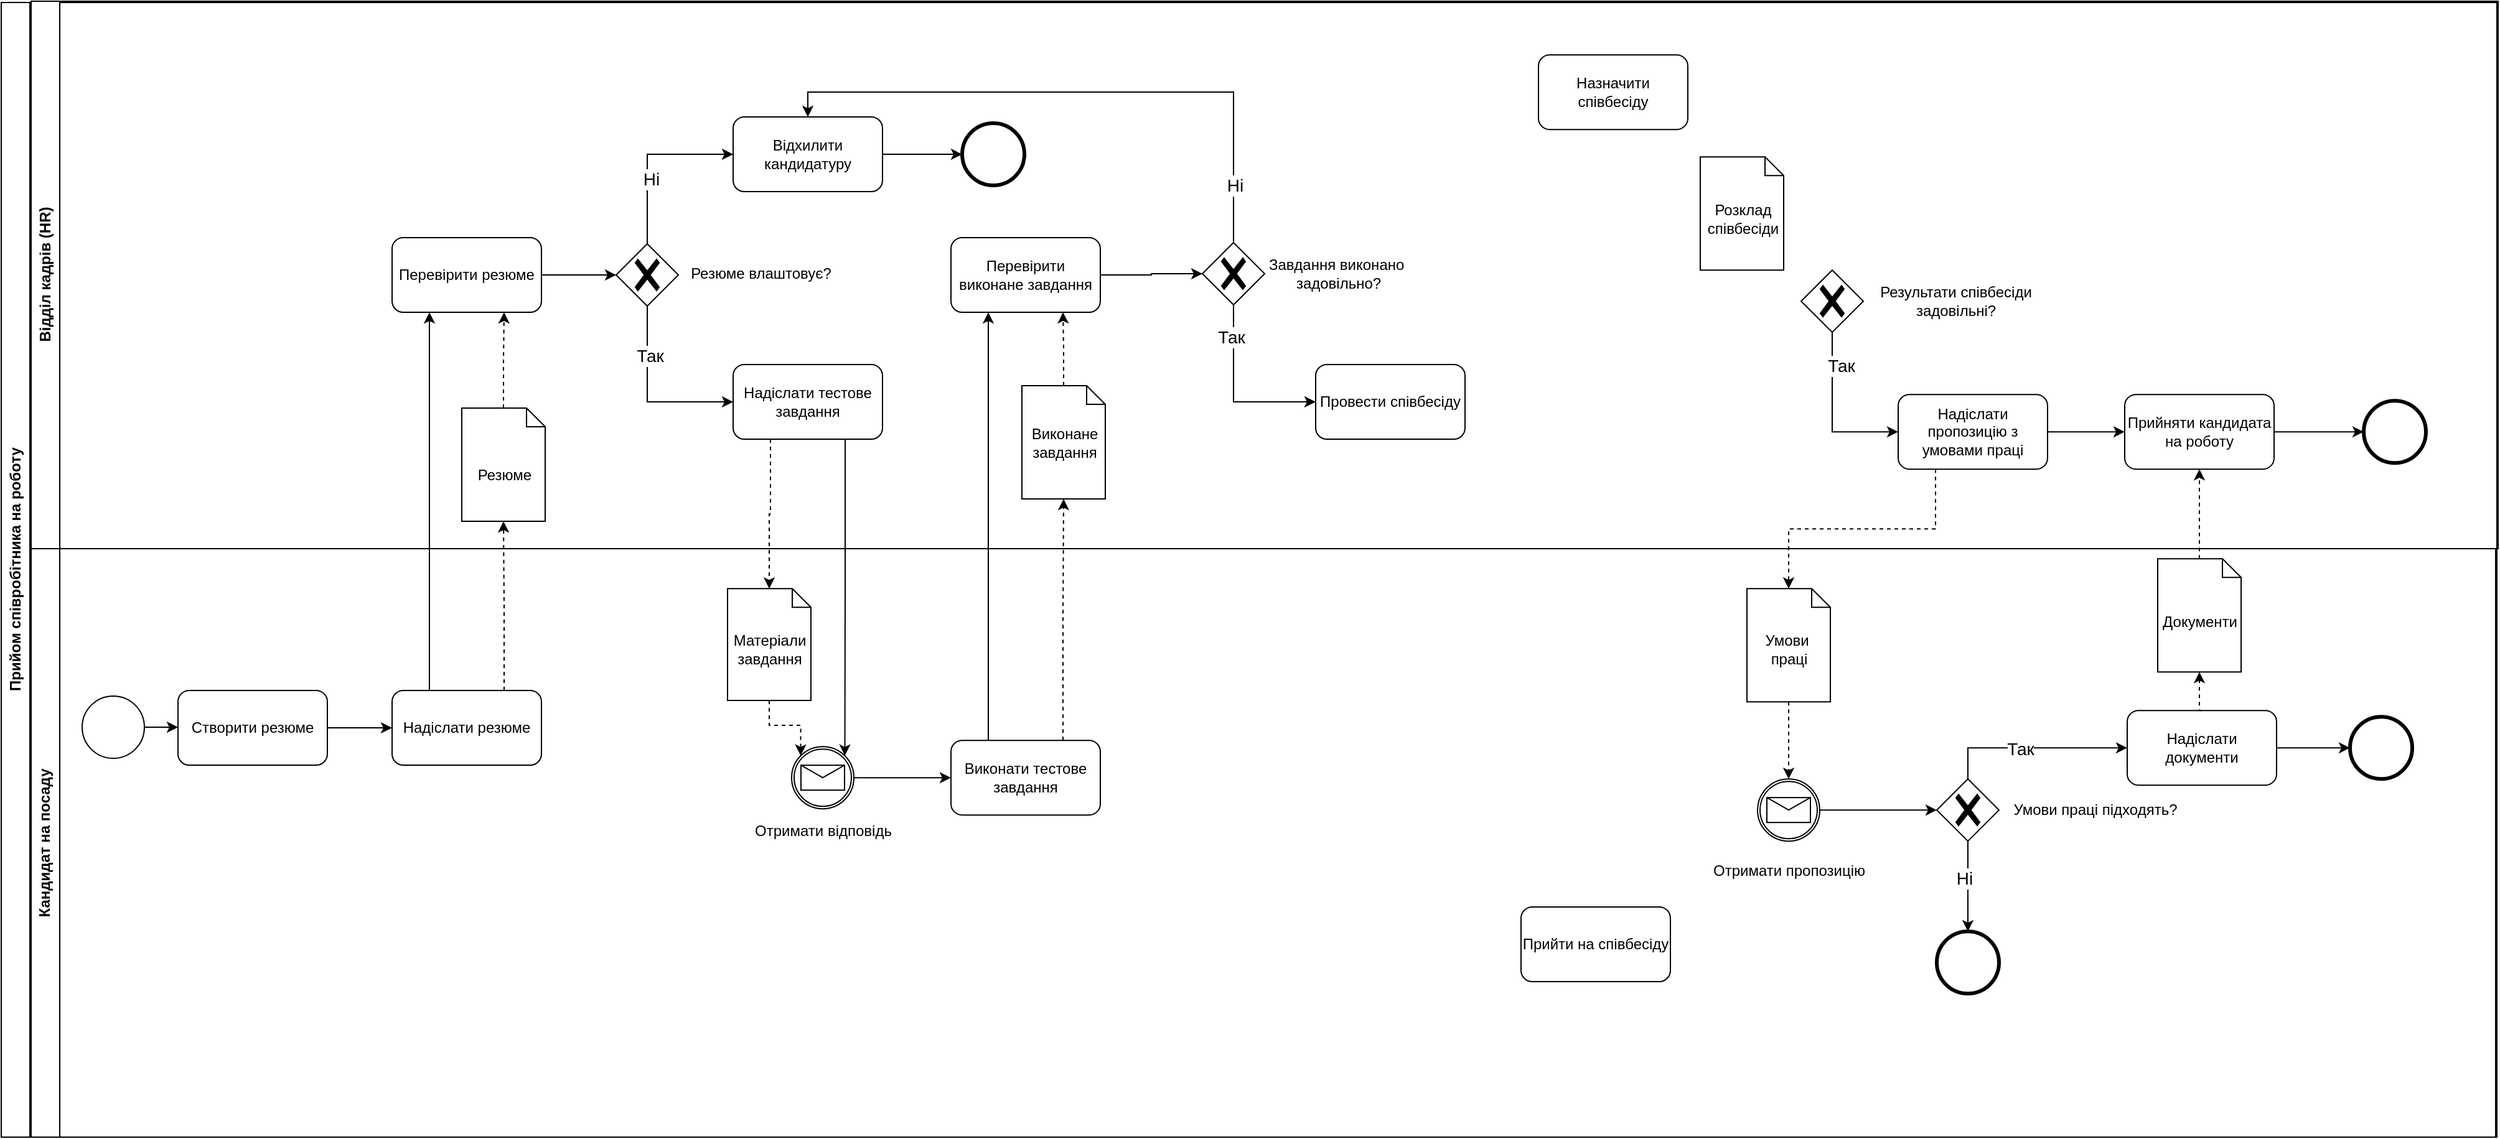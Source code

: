 <mxfile version="22.0.3" type="github">
  <diagram name="Страница — 1" id="HEkqbumlcw84zHXEJl8H">
    <mxGraphModel dx="2849" dy="1501" grid="0" gridSize="10" guides="1" tooltips="1" connect="1" arrows="1" fold="1" page="0" pageScale="1" pageWidth="827" pageHeight="1169" math="0" shadow="0">
      <root>
        <mxCell id="0" />
        <mxCell id="1" parent="0" />
        <mxCell id="XJhYYw2cQEGLfJjtBbyS-1" value="Прийом співробітника на роботу" style="swimlane;horizontal=0;whiteSpace=wrap;html=1;" parent="1" vertex="1">
          <mxGeometry x="-650" y="-185" width="2005" height="912" as="geometry" />
        </mxCell>
        <mxCell id="XJhYYw2cQEGLfJjtBbyS-4" value="Кандидат на посаду" style="swimlane;horizontal=0;whiteSpace=wrap;html=1;" parent="1" vertex="1">
          <mxGeometry x="-626" y="254" width="1980" height="473" as="geometry" />
        </mxCell>
        <mxCell id="1G5EOY4C8jy5DTyf7jeD-96" value="" style="shape=mxgraph.bpmn.data;labelPosition=center;verticalLabelPosition=bottom;align=center;verticalAlign=top;size=15;html=1;" parent="XJhYYw2cQEGLfJjtBbyS-4" vertex="1">
          <mxGeometry x="1378.5" y="32.09" width="67" height="91" as="geometry" />
        </mxCell>
        <mxCell id="1G5EOY4C8jy5DTyf7jeD-6" style="edgeStyle=orthogonalEdgeStyle;rounded=0;orthogonalLoop=1;jettySize=auto;html=1;exitX=1;exitY=0.5;exitDx=0;exitDy=0;exitPerimeter=0;entryX=0;entryY=0.5;entryDx=0;entryDy=0;" parent="XJhYYw2cQEGLfJjtBbyS-4" source="XJhYYw2cQEGLfJjtBbyS-43" target="1G5EOY4C8jy5DTyf7jeD-4" edge="1">
          <mxGeometry relative="1" as="geometry" />
        </mxCell>
        <mxCell id="XJhYYw2cQEGLfJjtBbyS-43" value="" style="points=[[0.145,0.145,0],[0.5,0,0],[0.855,0.145,0],[1,0.5,0],[0.855,0.855,0],[0.5,1,0],[0.145,0.855,0],[0,0.5,0]];shape=mxgraph.bpmn.event;html=1;verticalLabelPosition=bottom;labelBackgroundColor=#ffffff;verticalAlign=top;align=center;perimeter=ellipsePerimeter;outlineConnect=0;aspect=fixed;outline=standard;symbol=general;" parent="XJhYYw2cQEGLfJjtBbyS-4" vertex="1">
          <mxGeometry x="41" y="118.5" width="50" height="50" as="geometry" />
        </mxCell>
        <mxCell id="i3d9WlMV_aPhnrJHNZd--3" style="edgeStyle=orthogonalEdgeStyle;rounded=0;orthogonalLoop=1;jettySize=auto;html=1;exitX=1;exitY=0.5;exitDx=0;exitDy=0;entryX=0;entryY=0.5;entryDx=0;entryDy=0;" edge="1" parent="XJhYYw2cQEGLfJjtBbyS-4" source="1G5EOY4C8jy5DTyf7jeD-4" target="1G5EOY4C8jy5DTyf7jeD-5">
          <mxGeometry relative="1" as="geometry" />
        </mxCell>
        <mxCell id="1G5EOY4C8jy5DTyf7jeD-4" value="Створити резюме" style="rounded=1;whiteSpace=wrap;html=1;" parent="XJhYYw2cQEGLfJjtBbyS-4" vertex="1">
          <mxGeometry x="118" y="114.0" width="120" height="60" as="geometry" />
        </mxCell>
        <mxCell id="1G5EOY4C8jy5DTyf7jeD-5" value="Надіслати резюме" style="rounded=1;whiteSpace=wrap;html=1;" parent="XJhYYw2cQEGLfJjtBbyS-4" vertex="1">
          <mxGeometry x="290" y="114.0" width="120" height="60" as="geometry" />
        </mxCell>
        <mxCell id="1G5EOY4C8jy5DTyf7jeD-21" value="Прийти на співбесіду" style="rounded=1;whiteSpace=wrap;html=1;" parent="XJhYYw2cQEGLfJjtBbyS-4" vertex="1">
          <mxGeometry x="1197" y="288" width="120" height="60" as="geometry" />
        </mxCell>
        <mxCell id="1G5EOY4C8jy5DTyf7jeD-29" value="Виконати тестове завдання" style="rounded=1;whiteSpace=wrap;html=1;" parent="XJhYYw2cQEGLfJjtBbyS-4" vertex="1">
          <mxGeometry x="739" y="154.09" width="120" height="60" as="geometry" />
        </mxCell>
        <mxCell id="i3d9WlMV_aPhnrJHNZd--22" style="edgeStyle=orthogonalEdgeStyle;rounded=0;orthogonalLoop=1;jettySize=auto;html=1;exitX=1;exitY=0.5;exitDx=0;exitDy=0;exitPerimeter=0;entryX=0;entryY=0.5;entryDx=0;entryDy=0;" edge="1" parent="XJhYYw2cQEGLfJjtBbyS-4" source="1G5EOY4C8jy5DTyf7jeD-45" target="1G5EOY4C8jy5DTyf7jeD-29">
          <mxGeometry relative="1" as="geometry" />
        </mxCell>
        <mxCell id="1G5EOY4C8jy5DTyf7jeD-45" value="" style="points=[[0.145,0.145,0],[0.5,0,0],[0.855,0.145,0],[1,0.5,0],[0.855,0.855,0],[0.5,1,0],[0.145,0.855,0],[0,0.5,0]];shape=mxgraph.bpmn.event;html=1;verticalLabelPosition=bottom;labelBackgroundColor=#ffffff;verticalAlign=top;align=center;perimeter=ellipsePerimeter;outlineConnect=0;aspect=fixed;outline=catching;symbol=message;" parent="XJhYYw2cQEGLfJjtBbyS-4" vertex="1">
          <mxGeometry x="611" y="159.09" width="50" height="50" as="geometry" />
        </mxCell>
        <mxCell id="1G5EOY4C8jy5DTyf7jeD-55" value="" style="points=[[0.145,0.145,0],[0.5,0,0],[0.855,0.145,0],[1,0.5,0],[0.855,0.855,0],[0.5,1,0],[0.145,0.855,0],[0,0.5,0]];shape=mxgraph.bpmn.event;html=1;verticalLabelPosition=bottom;labelBackgroundColor=#ffffff;verticalAlign=top;align=center;perimeter=ellipsePerimeter;outlineConnect=0;aspect=fixed;outline=catching;symbol=message;" parent="XJhYYw2cQEGLfJjtBbyS-4" vertex="1">
          <mxGeometry x="1387" y="185.09" width="50" height="50" as="geometry" />
        </mxCell>
        <mxCell id="1G5EOY4C8jy5DTyf7jeD-66" style="edgeStyle=orthogonalEdgeStyle;rounded=0;orthogonalLoop=1;jettySize=auto;html=1;exitX=0.5;exitY=0;exitDx=0;exitDy=0;exitPerimeter=0;entryX=0;entryY=0.5;entryDx=0;entryDy=0;" parent="XJhYYw2cQEGLfJjtBbyS-4" source="1G5EOY4C8jy5DTyf7jeD-59" target="1G5EOY4C8jy5DTyf7jeD-65" edge="1">
          <mxGeometry relative="1" as="geometry" />
        </mxCell>
        <mxCell id="1G5EOY4C8jy5DTyf7jeD-103" value="&lt;font style=&quot;font-size: 14px;&quot;&gt;Так&lt;/font&gt;" style="edgeLabel;html=1;align=center;verticalAlign=middle;resizable=0;points=[];" parent="1G5EOY4C8jy5DTyf7jeD-66" vertex="1" connectable="0">
          <mxGeometry x="-0.132" y="-1" relative="1" as="geometry">
            <mxPoint as="offset" />
          </mxGeometry>
        </mxCell>
        <mxCell id="1G5EOY4C8jy5DTyf7jeD-59" value="" style="points=[[0.25,0.25,0],[0.5,0,0],[0.75,0.25,0],[1,0.5,0],[0.75,0.75,0],[0.5,1,0],[0.25,0.75,0],[0,0.5,0]];shape=mxgraph.bpmn.gateway2;html=1;verticalLabelPosition=bottom;labelBackgroundColor=#ffffff;verticalAlign=top;align=center;perimeter=rhombusPerimeter;outlineConnect=0;outline=none;symbol=none;gwType=exclusive;" parent="XJhYYw2cQEGLfJjtBbyS-4" vertex="1">
          <mxGeometry x="1531" y="185.09" width="50" height="50" as="geometry" />
        </mxCell>
        <mxCell id="1G5EOY4C8jy5DTyf7jeD-62" style="edgeStyle=orthogonalEdgeStyle;rounded=0;orthogonalLoop=1;jettySize=auto;html=1;exitX=1;exitY=0.5;exitDx=0;exitDy=0;exitPerimeter=0;entryX=0;entryY=0.5;entryDx=0;entryDy=0;entryPerimeter=0;" parent="XJhYYw2cQEGLfJjtBbyS-4" source="1G5EOY4C8jy5DTyf7jeD-55" target="1G5EOY4C8jy5DTyf7jeD-59" edge="1">
          <mxGeometry relative="1" as="geometry" />
        </mxCell>
        <mxCell id="1G5EOY4C8jy5DTyf7jeD-63" value="" style="points=[[0.145,0.145,0],[0.5,0,0],[0.855,0.145,0],[1,0.5,0],[0.855,0.855,0],[0.5,1,0],[0.145,0.855,0],[0,0.5,0]];shape=mxgraph.bpmn.event;html=1;verticalLabelPosition=bottom;labelBackgroundColor=#ffffff;verticalAlign=top;align=center;perimeter=ellipsePerimeter;outlineConnect=0;aspect=fixed;outline=end;symbol=terminate2;" parent="XJhYYw2cQEGLfJjtBbyS-4" vertex="1">
          <mxGeometry x="1531" y="307.59" width="50" height="50" as="geometry" />
        </mxCell>
        <mxCell id="1G5EOY4C8jy5DTyf7jeD-64" style="edgeStyle=orthogonalEdgeStyle;rounded=0;orthogonalLoop=1;jettySize=auto;html=1;exitX=0.5;exitY=1;exitDx=0;exitDy=0;exitPerimeter=0;entryX=0.5;entryY=0;entryDx=0;entryDy=0;entryPerimeter=0;" parent="XJhYYw2cQEGLfJjtBbyS-4" source="1G5EOY4C8jy5DTyf7jeD-59" target="1G5EOY4C8jy5DTyf7jeD-63" edge="1">
          <mxGeometry relative="1" as="geometry" />
        </mxCell>
        <mxCell id="1G5EOY4C8jy5DTyf7jeD-104" value="&lt;font style=&quot;font-size: 14px;&quot;&gt;Ні&lt;/font&gt;" style="edgeLabel;html=1;align=center;verticalAlign=middle;resizable=0;points=[];" parent="1G5EOY4C8jy5DTyf7jeD-64" vertex="1" connectable="0">
          <mxGeometry x="-0.181" y="-3" relative="1" as="geometry">
            <mxPoint as="offset" />
          </mxGeometry>
        </mxCell>
        <mxCell id="1G5EOY4C8jy5DTyf7jeD-65" value="Надіслати документи" style="rounded=1;whiteSpace=wrap;html=1;" parent="XJhYYw2cQEGLfJjtBbyS-4" vertex="1">
          <mxGeometry x="1684" y="130.09" width="120" height="60" as="geometry" />
        </mxCell>
        <mxCell id="1G5EOY4C8jy5DTyf7jeD-68" value="" style="points=[[0.145,0.145,0],[0.5,0,0],[0.855,0.145,0],[1,0.5,0],[0.855,0.855,0],[0.5,1,0],[0.145,0.855,0],[0,0.5,0]];shape=mxgraph.bpmn.event;html=1;verticalLabelPosition=bottom;labelBackgroundColor=#ffffff;verticalAlign=top;align=center;perimeter=ellipsePerimeter;outlineConnect=0;aspect=fixed;outline=end;symbol=terminate2;" parent="XJhYYw2cQEGLfJjtBbyS-4" vertex="1">
          <mxGeometry x="1863" y="135.09" width="50" height="50" as="geometry" />
        </mxCell>
        <mxCell id="1G5EOY4C8jy5DTyf7jeD-69" style="edgeStyle=orthogonalEdgeStyle;rounded=0;orthogonalLoop=1;jettySize=auto;html=1;exitX=1;exitY=0.5;exitDx=0;exitDy=0;entryX=0;entryY=0.5;entryDx=0;entryDy=0;entryPerimeter=0;" parent="XJhYYw2cQEGLfJjtBbyS-4" source="1G5EOY4C8jy5DTyf7jeD-65" target="1G5EOY4C8jy5DTyf7jeD-68" edge="1">
          <mxGeometry relative="1" as="geometry" />
        </mxCell>
        <mxCell id="1G5EOY4C8jy5DTyf7jeD-79" value="" style="shape=mxgraph.bpmn.data;labelPosition=center;verticalLabelPosition=bottom;align=center;verticalAlign=top;size=15;html=1;" parent="XJhYYw2cQEGLfJjtBbyS-4" vertex="1">
          <mxGeometry x="559.5" y="32.09" width="67" height="89.91" as="geometry" />
        </mxCell>
        <mxCell id="1G5EOY4C8jy5DTyf7jeD-80" value="Матеріали&lt;br&gt;завдання" style="text;html=1;align=center;verticalAlign=middle;resizable=0;points=[];autosize=1;strokeColor=none;fillColor=none;" parent="XJhYYw2cQEGLfJjtBbyS-4" vertex="1">
          <mxGeometry x="555" y="60.09" width="76" height="41" as="geometry" />
        </mxCell>
        <mxCell id="1G5EOY4C8jy5DTyf7jeD-93" value="Отримати відповідь" style="text;html=1;align=center;verticalAlign=middle;resizable=0;points=[];autosize=1;strokeColor=none;fillColor=none;" parent="XJhYYw2cQEGLfJjtBbyS-4" vertex="1">
          <mxGeometry x="572" y="214.09" width="128" height="26" as="geometry" />
        </mxCell>
        <mxCell id="1G5EOY4C8jy5DTyf7jeD-94" value="Отримати пропозицію" style="text;html=1;align=center;verticalAlign=middle;resizable=0;points=[];autosize=1;strokeColor=none;fillColor=none;" parent="XJhYYw2cQEGLfJjtBbyS-4" vertex="1">
          <mxGeometry x="1342" y="246.09" width="140" height="26" as="geometry" />
        </mxCell>
        <mxCell id="1G5EOY4C8jy5DTyf7jeD-102" value="Умови праці підходять?" style="text;html=1;align=center;verticalAlign=middle;resizable=0;points=[];autosize=1;strokeColor=none;fillColor=none;" parent="XJhYYw2cQEGLfJjtBbyS-4" vertex="1">
          <mxGeometry x="1583" y="197.09" width="150" height="26" as="geometry" />
        </mxCell>
        <mxCell id="1G5EOY4C8jy5DTyf7jeD-105" value="" style="shape=mxgraph.bpmn.data;labelPosition=center;verticalLabelPosition=bottom;align=center;verticalAlign=top;size=15;html=1;" parent="XJhYYw2cQEGLfJjtBbyS-4" vertex="1">
          <mxGeometry x="1708.5" y="8.09" width="67" height="91" as="geometry" />
        </mxCell>
        <mxCell id="1G5EOY4C8jy5DTyf7jeD-106" value="Документи" style="text;html=1;align=center;verticalAlign=middle;resizable=0;points=[];autosize=1;strokeColor=none;fillColor=none;" parent="XJhYYw2cQEGLfJjtBbyS-4" vertex="1">
          <mxGeometry x="1703" y="46.09" width="78" height="26" as="geometry" />
        </mxCell>
        <mxCell id="1G5EOY4C8jy5DTyf7jeD-97" value="Умови&amp;nbsp;&lt;br&gt;праці" style="text;html=1;align=center;verticalAlign=middle;resizable=0;points=[];autosize=1;strokeColor=none;fillColor=none;" parent="XJhYYw2cQEGLfJjtBbyS-4" vertex="1">
          <mxGeometry x="1384" y="60.09" width="56" height="41" as="geometry" />
        </mxCell>
        <mxCell id="O-BT7OIUedMXm94LAa7s-12" style="edgeStyle=orthogonalEdgeStyle;rounded=0;orthogonalLoop=1;jettySize=auto;html=1;exitX=0.5;exitY=1;exitDx=0;exitDy=0;exitPerimeter=0;entryX=0.5;entryY=0;entryDx=0;entryDy=0;entryPerimeter=0;dashed=1;" parent="XJhYYw2cQEGLfJjtBbyS-4" source="1G5EOY4C8jy5DTyf7jeD-96" target="1G5EOY4C8jy5DTyf7jeD-55" edge="1">
          <mxGeometry relative="1" as="geometry" />
        </mxCell>
        <mxCell id="O-BT7OIUedMXm94LAa7s-13" style="edgeStyle=orthogonalEdgeStyle;rounded=0;orthogonalLoop=1;jettySize=auto;html=1;exitX=0.5;exitY=0;exitDx=0;exitDy=0;entryX=0.5;entryY=1;entryDx=0;entryDy=0;entryPerimeter=0;dashed=1;" parent="XJhYYw2cQEGLfJjtBbyS-4" source="1G5EOY4C8jy5DTyf7jeD-65" target="1G5EOY4C8jy5DTyf7jeD-105" edge="1">
          <mxGeometry relative="1" as="geometry" />
        </mxCell>
        <mxCell id="i3d9WlMV_aPhnrJHNZd--19" style="edgeStyle=orthogonalEdgeStyle;rounded=0;orthogonalLoop=1;jettySize=auto;html=1;exitX=0.5;exitY=1;exitDx=0;exitDy=0;exitPerimeter=0;entryX=0.145;entryY=0.145;entryDx=0;entryDy=0;entryPerimeter=0;dashed=1;" edge="1" parent="XJhYYw2cQEGLfJjtBbyS-4" source="1G5EOY4C8jy5DTyf7jeD-79" target="1G5EOY4C8jy5DTyf7jeD-45">
          <mxGeometry relative="1" as="geometry" />
        </mxCell>
        <mxCell id="1G5EOY4C8jy5DTyf7jeD-3" value="Відділ кадрів (HR)" style="swimlane;horizontal=0;whiteSpace=wrap;html=1;" parent="1" vertex="1">
          <mxGeometry x="-626" y="-186" width="1982" height="440" as="geometry" />
        </mxCell>
        <mxCell id="1G5EOY4C8jy5DTyf7jeD-12" value="Перевірити резюме" style="rounded=1;whiteSpace=wrap;html=1;" parent="1G5EOY4C8jy5DTyf7jeD-3" vertex="1">
          <mxGeometry x="290" y="190" width="120" height="60" as="geometry" />
        </mxCell>
        <mxCell id="1G5EOY4C8jy5DTyf7jeD-18" style="edgeStyle=orthogonalEdgeStyle;rounded=0;orthogonalLoop=1;jettySize=auto;html=1;entryX=0;entryY=0.5;entryDx=0;entryDy=0;exitX=0.5;exitY=0;exitDx=0;exitDy=0;exitPerimeter=0;" parent="1G5EOY4C8jy5DTyf7jeD-3" source="1G5EOY4C8jy5DTyf7jeD-14" target="1G5EOY4C8jy5DTyf7jeD-17" edge="1">
          <mxGeometry relative="1" as="geometry">
            <mxPoint x="566" y="279.0" as="targetPoint" />
          </mxGeometry>
        </mxCell>
        <mxCell id="1G5EOY4C8jy5DTyf7jeD-86" value="&lt;font style=&quot;font-size: 14px;&quot;&gt;Ні&lt;/font&gt;" style="edgeLabel;html=1;align=center;verticalAlign=middle;resizable=0;points=[];" parent="1G5EOY4C8jy5DTyf7jeD-18" vertex="1" connectable="0">
          <mxGeometry x="-0.26" y="-3" relative="1" as="geometry">
            <mxPoint as="offset" />
          </mxGeometry>
        </mxCell>
        <mxCell id="i3d9WlMV_aPhnrJHNZd--16" style="edgeStyle=orthogonalEdgeStyle;rounded=0;orthogonalLoop=1;jettySize=auto;html=1;exitX=0.5;exitY=1;exitDx=0;exitDy=0;exitPerimeter=0;entryX=0;entryY=0.5;entryDx=0;entryDy=0;" edge="1" parent="1G5EOY4C8jy5DTyf7jeD-3" source="1G5EOY4C8jy5DTyf7jeD-14" target="1G5EOY4C8jy5DTyf7jeD-28">
          <mxGeometry relative="1" as="geometry" />
        </mxCell>
        <mxCell id="i3d9WlMV_aPhnrJHNZd--18" value="&lt;font style=&quot;font-size: 14px;&quot;&gt;Так&lt;/font&gt;" style="edgeLabel;html=1;align=center;verticalAlign=middle;resizable=0;points=[];" vertex="1" connectable="0" parent="i3d9WlMV_aPhnrJHNZd--16">
          <mxGeometry x="-0.456" y="2" relative="1" as="geometry">
            <mxPoint as="offset" />
          </mxGeometry>
        </mxCell>
        <mxCell id="1G5EOY4C8jy5DTyf7jeD-14" value="" style="points=[[0.25,0.25,0],[0.5,0,0],[0.75,0.25,0],[1,0.5,0],[0.75,0.75,0],[0.5,1,0],[0.25,0.75,0],[0,0.5,0]];shape=mxgraph.bpmn.gateway2;html=1;verticalLabelPosition=bottom;labelBackgroundColor=#ffffff;verticalAlign=top;align=center;perimeter=rhombusPerimeter;outlineConnect=0;outline=none;symbol=none;gwType=exclusive;" parent="1G5EOY4C8jy5DTyf7jeD-3" vertex="1">
          <mxGeometry x="470" y="195" width="50" height="50" as="geometry" />
        </mxCell>
        <mxCell id="1G5EOY4C8jy5DTyf7jeD-17" value="Відхилити кандидатуру" style="rounded=1;whiteSpace=wrap;html=1;" parent="1G5EOY4C8jy5DTyf7jeD-3" vertex="1">
          <mxGeometry x="564" y="93" width="120" height="60" as="geometry" />
        </mxCell>
        <mxCell id="1G5EOY4C8jy5DTyf7jeD-19" value="Назначити співбесіду" style="rounded=1;whiteSpace=wrap;html=1;" parent="1G5EOY4C8jy5DTyf7jeD-3" vertex="1">
          <mxGeometry x="1211" y="43.09" width="120" height="60" as="geometry" />
        </mxCell>
        <mxCell id="1G5EOY4C8jy5DTyf7jeD-27" value="Провести співбесіду" style="rounded=1;whiteSpace=wrap;html=1;" parent="1G5EOY4C8jy5DTyf7jeD-3" vertex="1">
          <mxGeometry x="1032" y="292.0" width="120" height="60" as="geometry" />
        </mxCell>
        <mxCell id="1G5EOY4C8jy5DTyf7jeD-28" value="Надіслати тестове завдання" style="rounded=1;whiteSpace=wrap;html=1;" parent="1G5EOY4C8jy5DTyf7jeD-3" vertex="1">
          <mxGeometry x="564" y="292.0" width="120" height="60" as="geometry" />
        </mxCell>
        <mxCell id="O-BT7OIUedMXm94LAa7s-10" style="edgeStyle=orthogonalEdgeStyle;rounded=0;orthogonalLoop=1;jettySize=auto;html=1;exitX=0.5;exitY=1;exitDx=0;exitDy=0;exitPerimeter=0;entryX=0;entryY=0.5;entryDx=0;entryDy=0;" parent="1G5EOY4C8jy5DTyf7jeD-3" source="1G5EOY4C8jy5DTyf7jeD-36" target="1G5EOY4C8jy5DTyf7jeD-39" edge="1">
          <mxGeometry relative="1" as="geometry">
            <mxPoint x="1485" y="241.09" as="targetPoint" />
          </mxGeometry>
        </mxCell>
        <mxCell id="O-BT7OIUedMXm94LAa7s-19" value="&lt;font style=&quot;font-size: 14px;&quot;&gt;Так&lt;/font&gt;" style="edgeLabel;html=1;align=center;verticalAlign=middle;resizable=0;points=[];" parent="O-BT7OIUedMXm94LAa7s-10" vertex="1" connectable="0">
          <mxGeometry x="-0.596" y="7" relative="1" as="geometry">
            <mxPoint as="offset" />
          </mxGeometry>
        </mxCell>
        <mxCell id="1G5EOY4C8jy5DTyf7jeD-36" value="" style="points=[[0.25,0.25,0],[0.5,0,0],[0.75,0.25,0],[1,0.5,0],[0.75,0.75,0],[0.5,1,0],[0.25,0.75,0],[0,0.5,0]];shape=mxgraph.bpmn.gateway2;html=1;verticalLabelPosition=bottom;labelBackgroundColor=#ffffff;verticalAlign=top;align=center;perimeter=rhombusPerimeter;outlineConnect=0;outline=none;symbol=none;gwType=exclusive;" parent="1G5EOY4C8jy5DTyf7jeD-3" vertex="1">
          <mxGeometry x="1422" y="216.09" width="50" height="50" as="geometry" />
        </mxCell>
        <mxCell id="1G5EOY4C8jy5DTyf7jeD-61" style="edgeStyle=orthogonalEdgeStyle;rounded=0;orthogonalLoop=1;jettySize=auto;html=1;exitX=1;exitY=0.5;exitDx=0;exitDy=0;entryX=0;entryY=0.5;entryDx=0;entryDy=0;" parent="1G5EOY4C8jy5DTyf7jeD-3" source="1G5EOY4C8jy5DTyf7jeD-39" target="1G5EOY4C8jy5DTyf7jeD-60" edge="1">
          <mxGeometry relative="1" as="geometry" />
        </mxCell>
        <mxCell id="1G5EOY4C8jy5DTyf7jeD-39" value="Надіслати пропозицію з умовами праці" style="rounded=1;whiteSpace=wrap;html=1;" parent="1G5EOY4C8jy5DTyf7jeD-3" vertex="1">
          <mxGeometry x="1500" y="316.09" width="120" height="60" as="geometry" />
        </mxCell>
        <mxCell id="O-BT7OIUedMXm94LAa7s-8" style="edgeStyle=orthogonalEdgeStyle;rounded=0;orthogonalLoop=1;jettySize=auto;html=1;exitX=1;exitY=0.5;exitDx=0;exitDy=0;entryX=0;entryY=0.5;entryDx=0;entryDy=0;entryPerimeter=0;" parent="1G5EOY4C8jy5DTyf7jeD-3" source="1G5EOY4C8jy5DTyf7jeD-60" target="O-BT7OIUedMXm94LAa7s-9" edge="1">
          <mxGeometry relative="1" as="geometry">
            <mxPoint x="1955" y="240.09" as="targetPoint" />
          </mxGeometry>
        </mxCell>
        <mxCell id="1G5EOY4C8jy5DTyf7jeD-60" value="Прийняти кандидата на роботу" style="rounded=1;whiteSpace=wrap;html=1;" parent="1G5EOY4C8jy5DTyf7jeD-3" vertex="1">
          <mxGeometry x="1682" y="316.09" width="120" height="60" as="geometry" />
        </mxCell>
        <mxCell id="1G5EOY4C8jy5DTyf7jeD-85" value="Резюме влаштовує?" style="text;html=1;align=center;verticalAlign=middle;resizable=0;points=[];autosize=1;strokeColor=none;fillColor=none;" parent="1G5EOY4C8jy5DTyf7jeD-3" vertex="1">
          <mxGeometry x="520" y="206" width="131" height="26" as="geometry" />
        </mxCell>
        <mxCell id="1G5EOY4C8jy5DTyf7jeD-108" value="Результати співбесіди&lt;br&gt;задовільні?" style="text;html=1;align=center;verticalAlign=middle;resizable=0;points=[];autosize=1;strokeColor=none;fillColor=none;" parent="1G5EOY4C8jy5DTyf7jeD-3" vertex="1">
          <mxGeometry x="1476" y="220.59" width="140" height="41" as="geometry" />
        </mxCell>
        <mxCell id="O-BT7OIUedMXm94LAa7s-9" value="" style="points=[[0.145,0.145,0],[0.5,0,0],[0.855,0.145,0],[1,0.5,0],[0.855,0.855,0],[0.5,1,0],[0.145,0.855,0],[0,0.5,0]];shape=mxgraph.bpmn.event;html=1;verticalLabelPosition=bottom;labelBackgroundColor=#ffffff;verticalAlign=top;align=center;perimeter=ellipsePerimeter;outlineConnect=0;aspect=fixed;outline=end;symbol=terminate2;" parent="1G5EOY4C8jy5DTyf7jeD-3" vertex="1">
          <mxGeometry x="1874" y="321.09" width="50" height="50" as="geometry" />
        </mxCell>
        <mxCell id="i3d9WlMV_aPhnrJHNZd--5" style="edgeStyle=orthogonalEdgeStyle;rounded=0;orthogonalLoop=1;jettySize=auto;html=1;exitX=0.5;exitY=0;exitDx=0;exitDy=0;exitPerimeter=0;entryX=0.75;entryY=1;entryDx=0;entryDy=0;dashed=1;" edge="1" parent="1G5EOY4C8jy5DTyf7jeD-3" source="1G5EOY4C8jy5DTyf7jeD-16" target="1G5EOY4C8jy5DTyf7jeD-12">
          <mxGeometry relative="1" as="geometry" />
        </mxCell>
        <mxCell id="1G5EOY4C8jy5DTyf7jeD-16" value="" style="shape=mxgraph.bpmn.data;labelPosition=center;verticalLabelPosition=bottom;align=center;verticalAlign=top;size=15;html=1;" parent="1G5EOY4C8jy5DTyf7jeD-3" vertex="1">
          <mxGeometry x="346" y="327" width="67" height="91" as="geometry" />
        </mxCell>
        <mxCell id="1G5EOY4C8jy5DTyf7jeD-70" value="Резюме" style="text;html=1;align=center;verticalAlign=middle;resizable=0;points=[];autosize=1;strokeColor=none;fillColor=none;" parent="1G5EOY4C8jy5DTyf7jeD-3" vertex="1">
          <mxGeometry x="349" y="367.5" width="61" height="26" as="geometry" />
        </mxCell>
        <mxCell id="i3d9WlMV_aPhnrJHNZd--8" style="edgeStyle=orthogonalEdgeStyle;rounded=0;orthogonalLoop=1;jettySize=auto;html=1;exitX=1;exitY=0.5;exitDx=0;exitDy=0;entryX=0;entryY=0.5;entryDx=0;entryDy=0;entryPerimeter=0;" edge="1" parent="1G5EOY4C8jy5DTyf7jeD-3" source="1G5EOY4C8jy5DTyf7jeD-12" target="1G5EOY4C8jy5DTyf7jeD-14">
          <mxGeometry relative="1" as="geometry" />
        </mxCell>
        <mxCell id="i3d9WlMV_aPhnrJHNZd--9" value="" style="points=[[0.145,0.145,0],[0.5,0,0],[0.855,0.145,0],[1,0.5,0],[0.855,0.855,0],[0.5,1,0],[0.145,0.855,0],[0,0.5,0]];shape=mxgraph.bpmn.event;html=1;verticalLabelPosition=bottom;labelBackgroundColor=#ffffff;verticalAlign=top;align=center;perimeter=ellipsePerimeter;outlineConnect=0;aspect=fixed;outline=end;symbol=terminate2;" vertex="1" parent="1G5EOY4C8jy5DTyf7jeD-3">
          <mxGeometry x="748" y="98" width="50" height="50" as="geometry" />
        </mxCell>
        <mxCell id="i3d9WlMV_aPhnrJHNZd--10" style="edgeStyle=orthogonalEdgeStyle;rounded=0;orthogonalLoop=1;jettySize=auto;html=1;exitX=1;exitY=0.5;exitDx=0;exitDy=0;entryX=0;entryY=0.5;entryDx=0;entryDy=0;entryPerimeter=0;" edge="1" parent="1G5EOY4C8jy5DTyf7jeD-3" source="1G5EOY4C8jy5DTyf7jeD-17" target="i3d9WlMV_aPhnrJHNZd--9">
          <mxGeometry relative="1" as="geometry" />
        </mxCell>
        <mxCell id="1G5EOY4C8jy5DTyf7jeD-72" value="" style="shape=mxgraph.bpmn.data;labelPosition=center;verticalLabelPosition=bottom;align=center;verticalAlign=top;size=15;html=1;" parent="1G5EOY4C8jy5DTyf7jeD-3" vertex="1">
          <mxGeometry x="1341" y="125.09" width="67" height="91" as="geometry" />
        </mxCell>
        <mxCell id="1G5EOY4C8jy5DTyf7jeD-73" value="Розклад&lt;br&gt;співбесіди" style="text;html=1;align=center;verticalAlign=middle;resizable=0;points=[];autosize=1;strokeColor=none;fillColor=none;" parent="1G5EOY4C8jy5DTyf7jeD-3" vertex="1">
          <mxGeometry x="1337" y="154.09" width="75" height="41" as="geometry" />
        </mxCell>
        <mxCell id="i3d9WlMV_aPhnrJHNZd--23" value="Перевірити виконане завдання" style="rounded=1;whiteSpace=wrap;html=1;" vertex="1" parent="1G5EOY4C8jy5DTyf7jeD-3">
          <mxGeometry x="739" y="190" width="120" height="60" as="geometry" />
        </mxCell>
        <mxCell id="i3d9WlMV_aPhnrJHNZd--26" style="edgeStyle=orthogonalEdgeStyle;rounded=0;orthogonalLoop=1;jettySize=auto;html=1;exitX=0.5;exitY=0;exitDx=0;exitDy=0;exitPerimeter=0;entryX=0.75;entryY=1;entryDx=0;entryDy=0;dashed=1;" edge="1" parent="1G5EOY4C8jy5DTyf7jeD-3" source="1G5EOY4C8jy5DTyf7jeD-82" target="i3d9WlMV_aPhnrJHNZd--23">
          <mxGeometry relative="1" as="geometry" />
        </mxCell>
        <mxCell id="1G5EOY4C8jy5DTyf7jeD-82" value="" style="shape=mxgraph.bpmn.data;labelPosition=center;verticalLabelPosition=bottom;align=center;verticalAlign=top;size=15;html=1;" parent="1G5EOY4C8jy5DTyf7jeD-3" vertex="1">
          <mxGeometry x="796" y="309" width="67" height="91" as="geometry" />
        </mxCell>
        <mxCell id="1G5EOY4C8jy5DTyf7jeD-83" value="Виконане&lt;br&gt;завдання" style="text;html=1;align=center;verticalAlign=middle;resizable=0;points=[];autosize=1;strokeColor=none;fillColor=none;" parent="1G5EOY4C8jy5DTyf7jeD-3" vertex="1">
          <mxGeometry x="794" y="334" width="71" height="41" as="geometry" />
        </mxCell>
        <mxCell id="i3d9WlMV_aPhnrJHNZd--30" style="edgeStyle=orthogonalEdgeStyle;rounded=0;orthogonalLoop=1;jettySize=auto;html=1;exitX=0.5;exitY=0;exitDx=0;exitDy=0;exitPerimeter=0;entryX=0.5;entryY=0;entryDx=0;entryDy=0;" edge="1" parent="1G5EOY4C8jy5DTyf7jeD-3" source="i3d9WlMV_aPhnrJHNZd--27" target="1G5EOY4C8jy5DTyf7jeD-17">
          <mxGeometry relative="1" as="geometry" />
        </mxCell>
        <mxCell id="i3d9WlMV_aPhnrJHNZd--31" value="&lt;font style=&quot;font-size: 14px;&quot;&gt;Ні&lt;/font&gt;" style="edgeLabel;html=1;align=center;verticalAlign=middle;resizable=0;points=[];" vertex="1" connectable="0" parent="i3d9WlMV_aPhnrJHNZd--30">
          <mxGeometry x="-0.809" y="-1" relative="1" as="geometry">
            <mxPoint as="offset" />
          </mxGeometry>
        </mxCell>
        <mxCell id="i3d9WlMV_aPhnrJHNZd--32" style="edgeStyle=orthogonalEdgeStyle;rounded=0;orthogonalLoop=1;jettySize=auto;html=1;exitX=0.5;exitY=1;exitDx=0;exitDy=0;exitPerimeter=0;entryX=0;entryY=0.5;entryDx=0;entryDy=0;" edge="1" parent="1G5EOY4C8jy5DTyf7jeD-3" source="i3d9WlMV_aPhnrJHNZd--27" target="1G5EOY4C8jy5DTyf7jeD-27">
          <mxGeometry relative="1" as="geometry" />
        </mxCell>
        <mxCell id="i3d9WlMV_aPhnrJHNZd--33" value="&lt;font style=&quot;font-size: 14px;&quot;&gt;Так&lt;/font&gt;" style="edgeLabel;html=1;align=center;verticalAlign=middle;resizable=0;points=[];" vertex="1" connectable="0" parent="i3d9WlMV_aPhnrJHNZd--32">
          <mxGeometry x="-0.64" y="-2" relative="1" as="geometry">
            <mxPoint as="offset" />
          </mxGeometry>
        </mxCell>
        <mxCell id="i3d9WlMV_aPhnrJHNZd--27" value="" style="points=[[0.25,0.25,0],[0.5,0,0],[0.75,0.25,0],[1,0.5,0],[0.75,0.75,0],[0.5,1,0],[0.25,0.75,0],[0,0.5,0]];shape=mxgraph.bpmn.gateway2;html=1;verticalLabelPosition=bottom;labelBackgroundColor=#ffffff;verticalAlign=top;align=center;perimeter=rhombusPerimeter;outlineConnect=0;outline=none;symbol=none;gwType=exclusive;" vertex="1" parent="1G5EOY4C8jy5DTyf7jeD-3">
          <mxGeometry x="941" y="194" width="50" height="50" as="geometry" />
        </mxCell>
        <mxCell id="i3d9WlMV_aPhnrJHNZd--28" style="edgeStyle=orthogonalEdgeStyle;rounded=0;orthogonalLoop=1;jettySize=auto;html=1;exitX=1;exitY=0.5;exitDx=0;exitDy=0;entryX=0;entryY=0.5;entryDx=0;entryDy=0;entryPerimeter=0;" edge="1" parent="1G5EOY4C8jy5DTyf7jeD-3" source="i3d9WlMV_aPhnrJHNZd--23" target="i3d9WlMV_aPhnrJHNZd--27">
          <mxGeometry relative="1" as="geometry" />
        </mxCell>
        <mxCell id="i3d9WlMV_aPhnrJHNZd--29" value="Завдання виконано&amp;nbsp;&lt;br&gt;задовільно?" style="text;html=1;align=center;verticalAlign=middle;resizable=0;points=[];autosize=1;strokeColor=none;fillColor=none;" vertex="1" parent="1G5EOY4C8jy5DTyf7jeD-3">
          <mxGeometry x="985" y="198.5" width="130" height="41" as="geometry" />
        </mxCell>
        <mxCell id="O-BT7OIUedMXm94LAa7s-11" style="edgeStyle=orthogonalEdgeStyle;rounded=0;orthogonalLoop=1;jettySize=auto;html=1;exitX=0.25;exitY=1;exitDx=0;exitDy=0;entryX=0.5;entryY=0;entryDx=0;entryDy=0;entryPerimeter=0;dashed=1;" parent="1" source="1G5EOY4C8jy5DTyf7jeD-39" target="1G5EOY4C8jy5DTyf7jeD-96" edge="1">
          <mxGeometry relative="1" as="geometry" />
        </mxCell>
        <mxCell id="O-BT7OIUedMXm94LAa7s-14" style="edgeStyle=orthogonalEdgeStyle;rounded=0;orthogonalLoop=1;jettySize=auto;html=1;exitX=0.5;exitY=0;exitDx=0;exitDy=0;exitPerimeter=0;dashed=1;" parent="1" source="1G5EOY4C8jy5DTyf7jeD-105" target="1G5EOY4C8jy5DTyf7jeD-60" edge="1">
          <mxGeometry relative="1" as="geometry" />
        </mxCell>
        <mxCell id="i3d9WlMV_aPhnrJHNZd--4" style="edgeStyle=orthogonalEdgeStyle;rounded=0;orthogonalLoop=1;jettySize=auto;html=1;exitX=0.75;exitY=0;exitDx=0;exitDy=0;entryX=0.5;entryY=1;entryDx=0;entryDy=0;entryPerimeter=0;dashed=1;" edge="1" parent="1" source="1G5EOY4C8jy5DTyf7jeD-5" target="1G5EOY4C8jy5DTyf7jeD-16">
          <mxGeometry relative="1" as="geometry" />
        </mxCell>
        <mxCell id="i3d9WlMV_aPhnrJHNZd--6" style="edgeStyle=orthogonalEdgeStyle;rounded=0;orthogonalLoop=1;jettySize=auto;html=1;exitX=0.25;exitY=0;exitDx=0;exitDy=0;entryX=0.25;entryY=1;entryDx=0;entryDy=0;" edge="1" parent="1" source="1G5EOY4C8jy5DTyf7jeD-5" target="1G5EOY4C8jy5DTyf7jeD-12">
          <mxGeometry relative="1" as="geometry" />
        </mxCell>
        <mxCell id="i3d9WlMV_aPhnrJHNZd--20" style="edgeStyle=orthogonalEdgeStyle;rounded=0;orthogonalLoop=1;jettySize=auto;html=1;exitX=0.25;exitY=1;exitDx=0;exitDy=0;entryX=0.5;entryY=0;entryDx=0;entryDy=0;entryPerimeter=0;dashed=1;" edge="1" parent="1" source="1G5EOY4C8jy5DTyf7jeD-28" target="1G5EOY4C8jy5DTyf7jeD-79">
          <mxGeometry relative="1" as="geometry" />
        </mxCell>
        <mxCell id="i3d9WlMV_aPhnrJHNZd--21" style="edgeStyle=orthogonalEdgeStyle;rounded=0;orthogonalLoop=1;jettySize=auto;html=1;exitX=0.75;exitY=1;exitDx=0;exitDy=0;entryX=0.855;entryY=0.145;entryDx=0;entryDy=0;entryPerimeter=0;" edge="1" parent="1" source="1G5EOY4C8jy5DTyf7jeD-28" target="1G5EOY4C8jy5DTyf7jeD-45">
          <mxGeometry relative="1" as="geometry" />
        </mxCell>
        <mxCell id="i3d9WlMV_aPhnrJHNZd--24" style="edgeStyle=orthogonalEdgeStyle;rounded=0;orthogonalLoop=1;jettySize=auto;html=1;exitX=0.25;exitY=0;exitDx=0;exitDy=0;entryX=0.25;entryY=1;entryDx=0;entryDy=0;" edge="1" parent="1" source="1G5EOY4C8jy5DTyf7jeD-29" target="i3d9WlMV_aPhnrJHNZd--23">
          <mxGeometry relative="1" as="geometry" />
        </mxCell>
        <mxCell id="i3d9WlMV_aPhnrJHNZd--25" style="edgeStyle=orthogonalEdgeStyle;rounded=0;orthogonalLoop=1;jettySize=auto;html=1;exitX=0.75;exitY=0;exitDx=0;exitDy=0;entryX=0.5;entryY=1;entryDx=0;entryDy=0;entryPerimeter=0;dashed=1;" edge="1" parent="1" source="1G5EOY4C8jy5DTyf7jeD-29" target="1G5EOY4C8jy5DTyf7jeD-82">
          <mxGeometry relative="1" as="geometry" />
        </mxCell>
      </root>
    </mxGraphModel>
  </diagram>
</mxfile>
